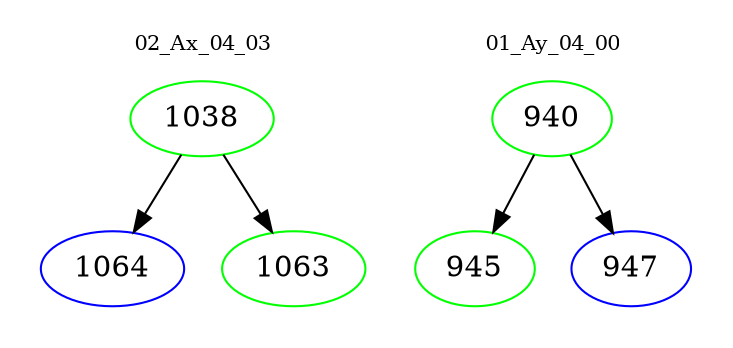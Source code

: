 digraph{
subgraph cluster_0 {
color = white
label = "02_Ax_04_03";
fontsize=10;
T0_1038 [label="1038", color="green"]
T0_1038 -> T0_1064 [color="black"]
T0_1064 [label="1064", color="blue"]
T0_1038 -> T0_1063 [color="black"]
T0_1063 [label="1063", color="green"]
}
subgraph cluster_1 {
color = white
label = "01_Ay_04_00";
fontsize=10;
T1_940 [label="940", color="green"]
T1_940 -> T1_945 [color="black"]
T1_945 [label="945", color="green"]
T1_940 -> T1_947 [color="black"]
T1_947 [label="947", color="blue"]
}
}
